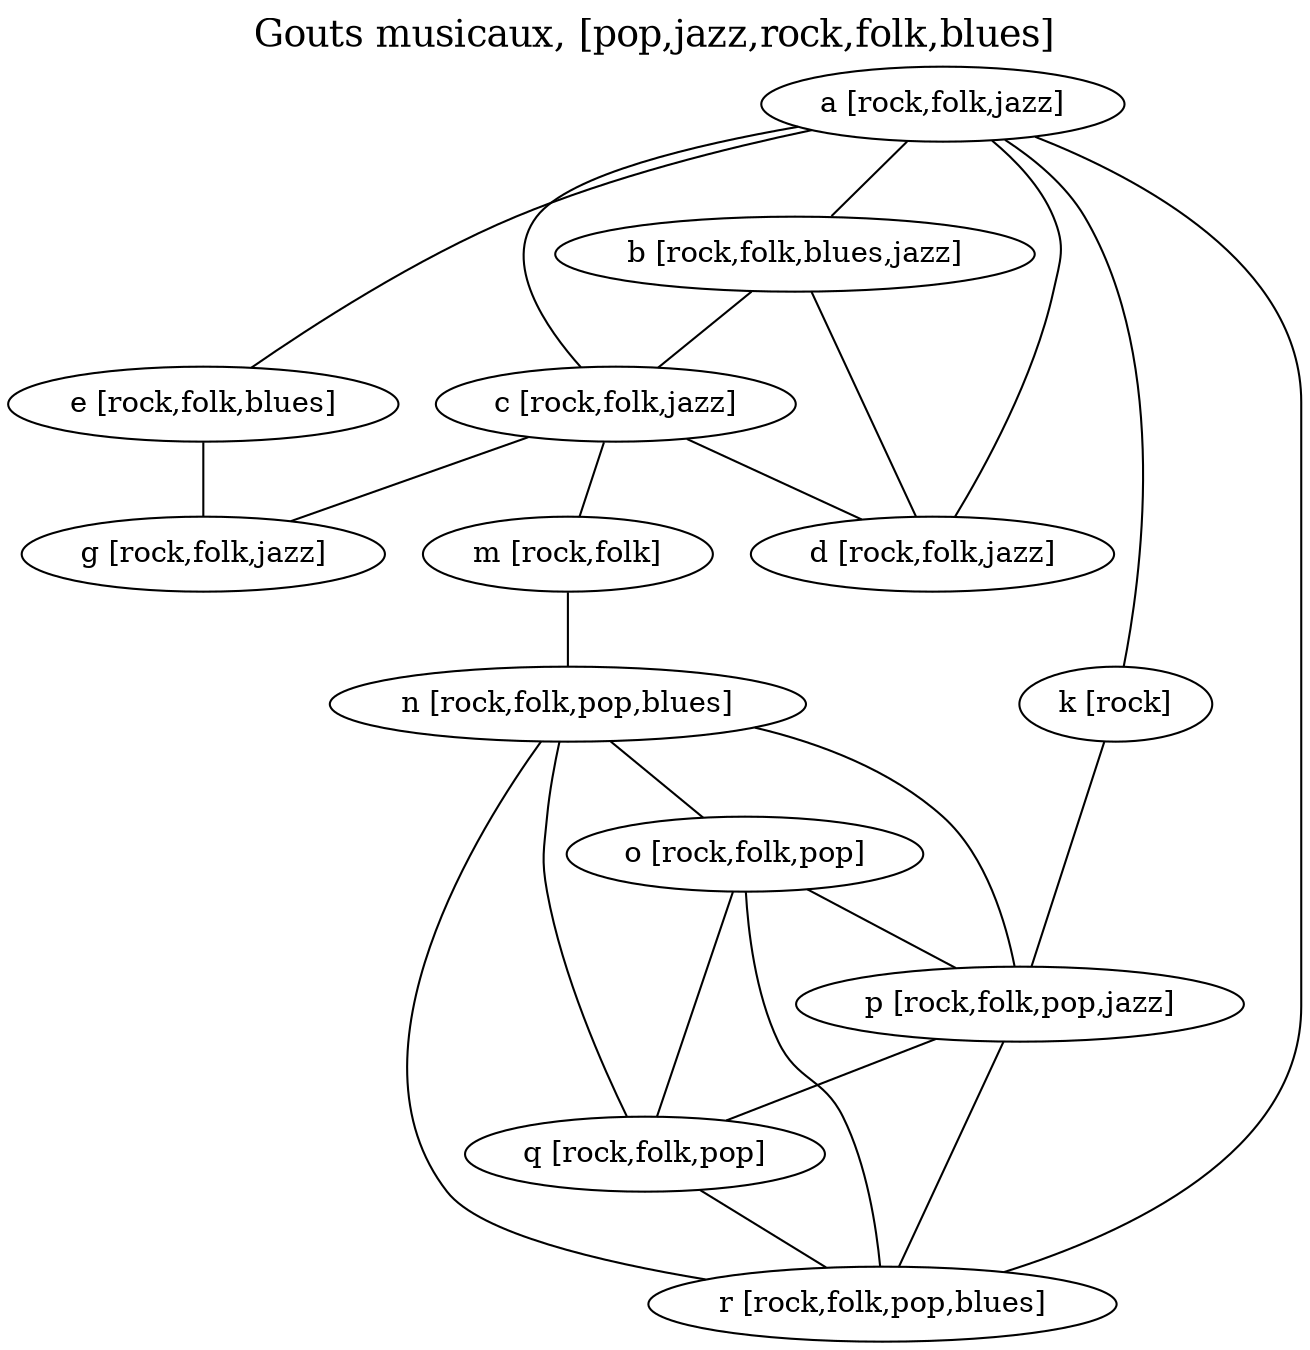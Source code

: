 Graph {
  labelloc=top;
  fontsize=18;
  label="Gouts musicaux, [pop,jazz,rock,folk,blues]";
  e [label="e [rock,folk,blues]"];
  d [label="d [rock,folk,jazz]"];
  g [label="g [rock,folk,jazz]"];
  b [label="b [rock,folk,blues,jazz]"];
  m [label="m [rock,folk]"];
  k [label="k [rock]"];
  a [label="a [rock,folk,jazz]"];
  c [label="c [rock,folk,jazz]"];
  n [label="n [rock,folk,pop,blues]"];
  o [label="o [rock,folk,pop]"];
  p [label="p [rock,folk,pop,jazz]"];
  q [label="q [rock,folk,pop]"];
  r [label="r [rock,folk,pop,blues]"];
  a -- b;
  a -- c;
  a -- d;
  a -- e;
  a -- k;
  a -- r;
  b -- c;
  b -- d;
  c -- d;
  c -- g;
  c -- m;
  e -- g;
  k -- p;
  m -- n;
  n -- o;
  n -- p;
  n -- q;
  n -- r;
  o -- p;
  o -- q;
  o -- r;
  p -- q;
  p -- r;
  q -- r;
}
